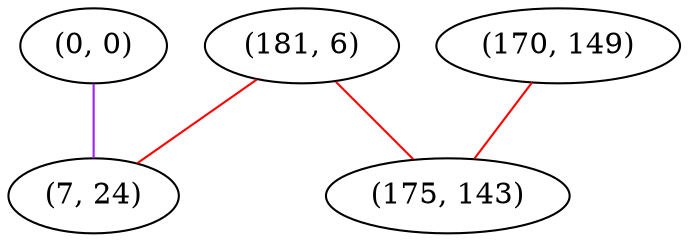 graph "" {
"(181, 6)";
"(170, 149)";
"(0, 0)";
"(7, 24)";
"(175, 143)";
"(181, 6)" -- "(7, 24)"  [color=red, key=0, weight=1];
"(181, 6)" -- "(175, 143)"  [color=red, key=0, weight=1];
"(170, 149)" -- "(175, 143)"  [color=red, key=0, weight=1];
"(0, 0)" -- "(7, 24)"  [color=purple, key=0, weight=4];
}
